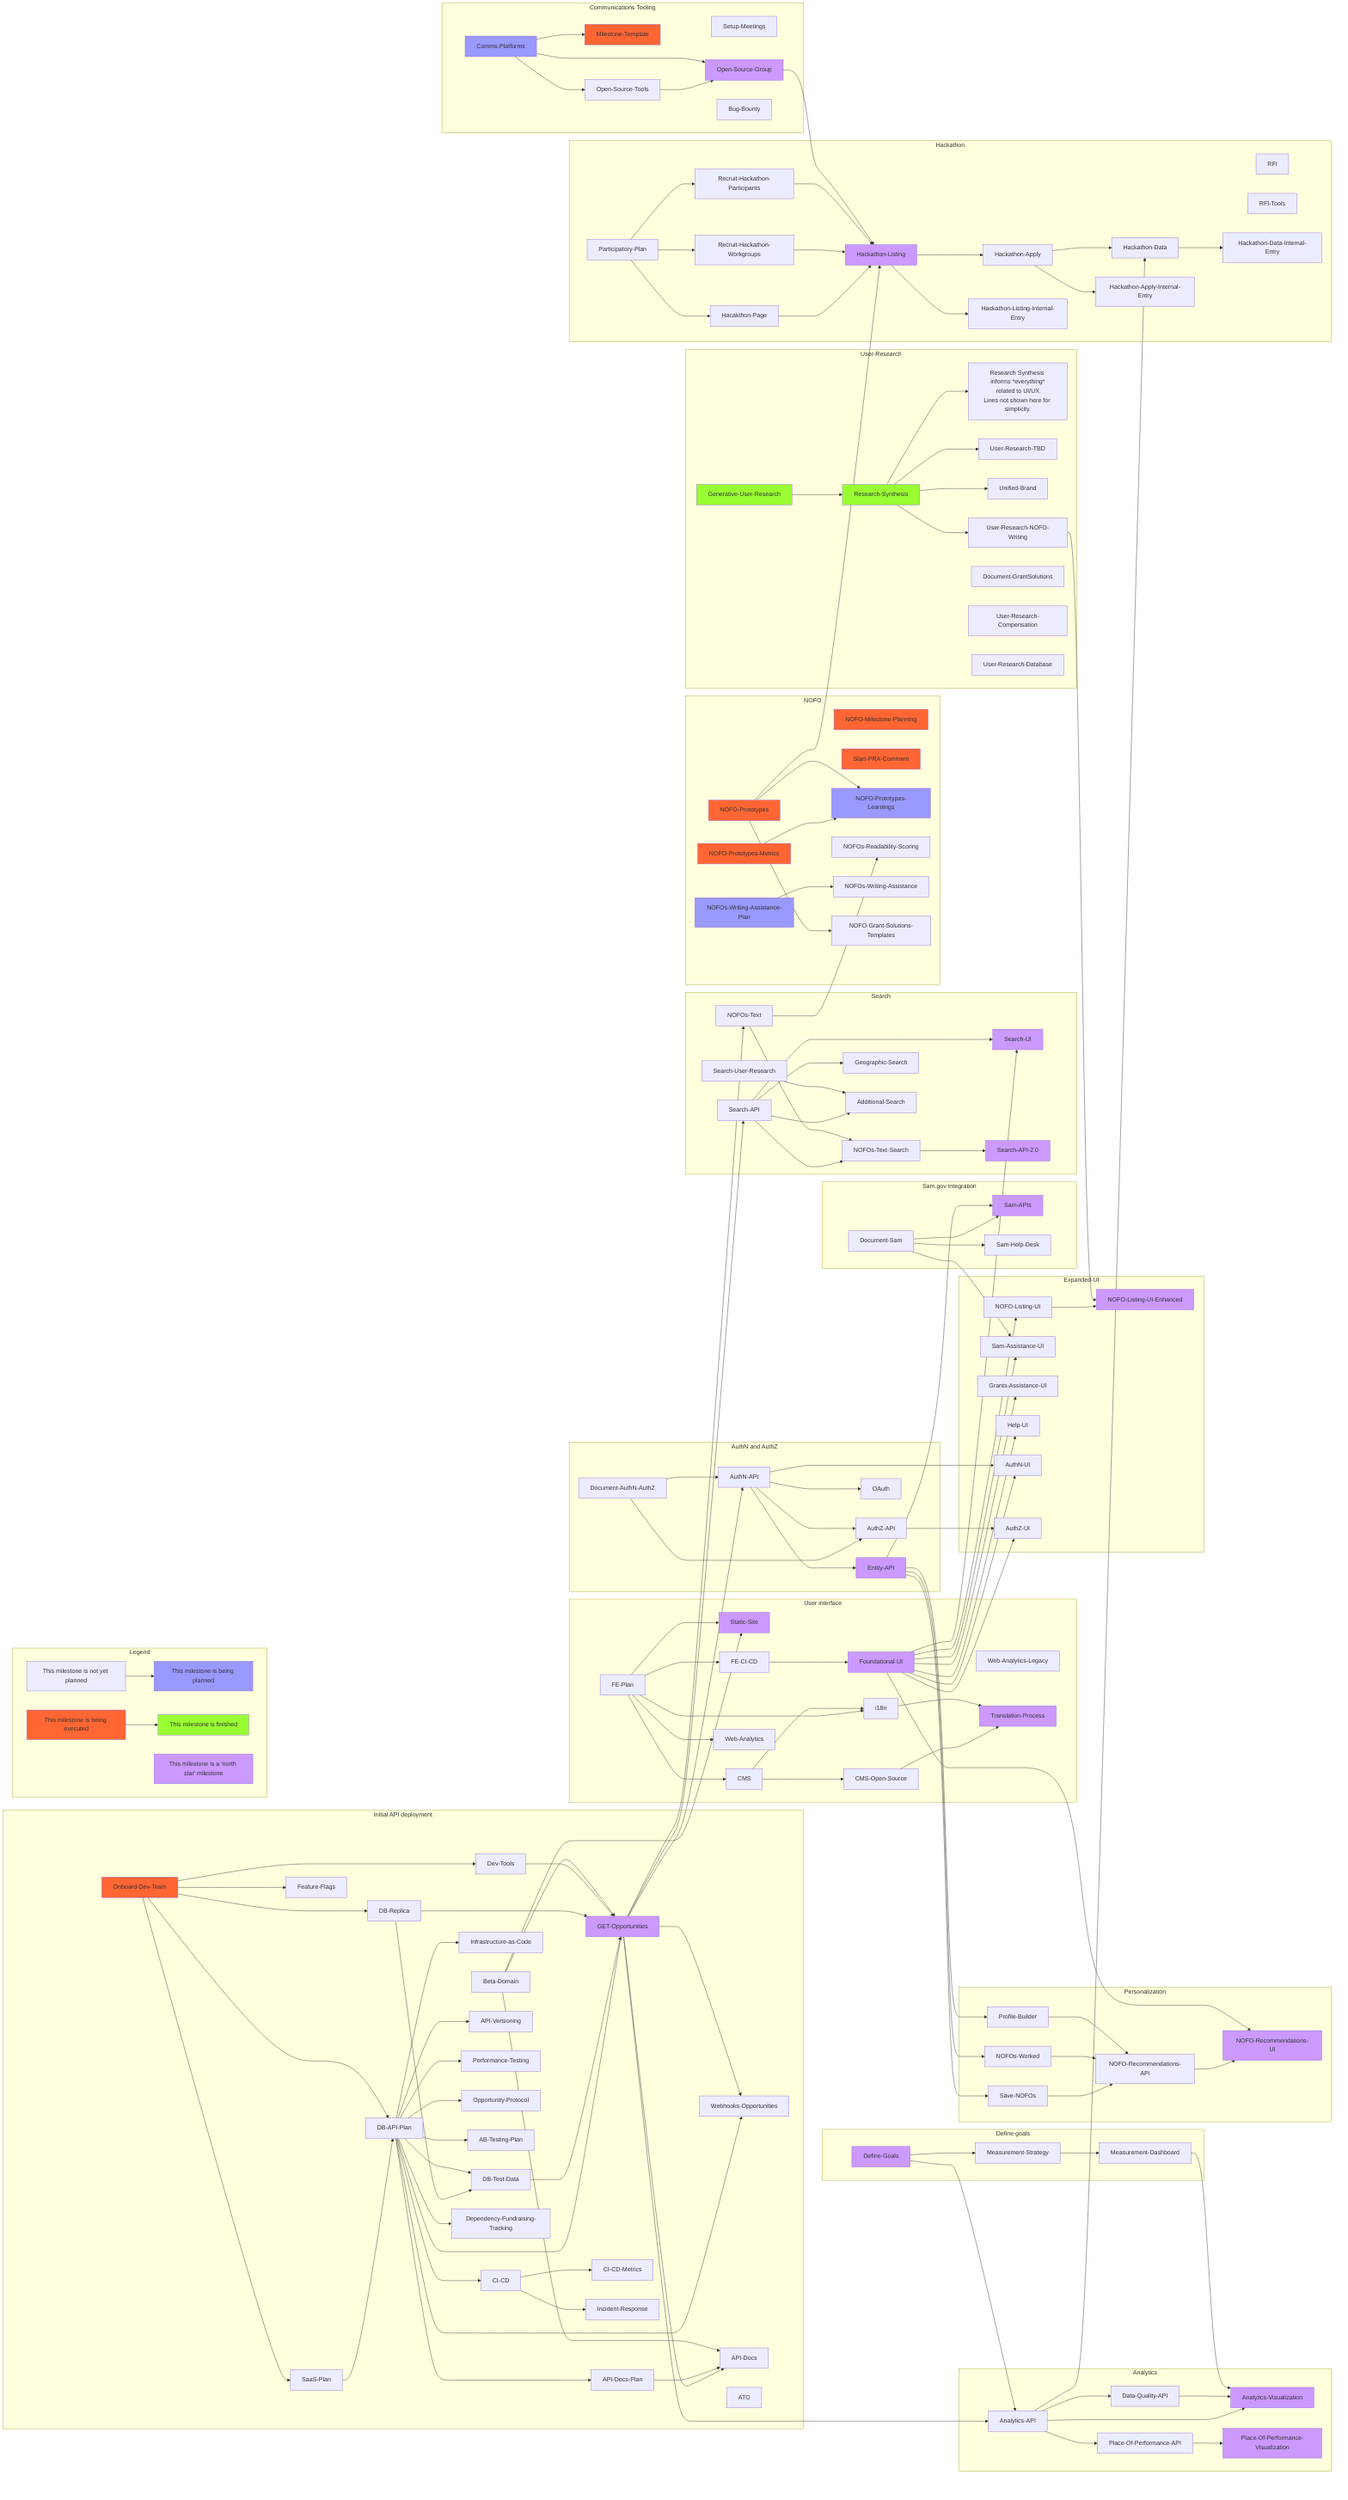 %% A note on syntax:
%% 1. Since node IDs cannot have spaces, prefer to give each milestone a short name with any spaces replaced by `-`. For instance, "Development Tools Implemented" becomes "Dev-Tools".

%% For unclear reasons, PyCharm's mermaid editor does not support title attributes. Comment on or off the title as needed.

%% ---
%% title: Grants.gov modernization milestones
%% ---

%% Diagram is oriented left-to-right ("LR") rather than top-to-bottom

flowchart LR

    subgraph NOFO
        NOFO-Milestone-Planning:::executing
        NOFO-Prototypes:::executing
        Start-PRA-Comment:::executing
        NOFO-Prototypes-Metrics:::executing
        NOFO-Prototypes-Metrics & NOFO-Prototypes -->
        NOFO-Prototypes-Learnings:::planning
        NOFOs-Readability-Scoring
        NOFOs-Writing-Assistance-Plan:::planning --> NOFOs-Writing-Assistance
        NOFO-Grant-Solutions-Templates
        NOFO-Prototypes --> NOFO-Grant-Solutions-Templates
    end

    subgraph Personalization
        Save-NOFOs
        NOFOs-Worked
        Profile-Builder
        Save-NOFOs & NOFOs-Worked & Profile-Builder --> NOFO-Recommendations-API
        NOFO-Recommendations-API --> NOFO-Recommendations-UI:::northStar
    end

    subgraph User-Research
        Research-Synthesis
        Generative-User-Research:::finished --> Research-Synthesis:::finished
        Research-Synthesis --> ev1[Research Synthesis informs *everything*\n related to UI/UX.\nLines not shown here for simplicity.]
        Research-Synthesis --> User-Research-TBD
        Research-Synthesis --> Unified-Brand
        Research-Synthesis --> User-Research-NOFO-Writing
        Document-GrantSolutions
        User-Research-Compensation
        User-Research-Database
    end

    subgraph Sam.gov integration
        Document-Sam
        Document-Sam --> Sam-APIs:::northStar
        Document-Sam --> Sam-Help-Desk
    end

    subgraph Search
        Search-API
        NOFOs-Text
        Search-API --> Search-UI:::northStar
        Search-API --> NOFOs-Text-Search
        Search-API --> Geographic-Search
        Search-User-Research
        Search-API & Search-User-Research --> Additional-Search
        NOFOs-Text --> NOFOs-Text-Search
        NOFOs-Text --> NOFOs-Readability-Scoring
        NOFOs-Text-Search --> Search-API-2.0:::northStar
    end

    subgraph AuthN and AuthZ
        Document-AuthN-AuthZ
        Document-AuthN-AuthZ --> AuthN-API
        Document-AuthN-AuthZ --> AuthZ-API
        AuthN-API --> AuthZ-API
        AuthN-API --> OAuth
        AuthN-API --> Entity-API:::northStar
        Entity-API --> Sam-APIs
        Entity-API --> Save-NOFOs
        Entity-API --> NOFOs-Worked
        Entity-API --> Profile-Builder
    end

    subgraph User interface
        Web-Analytics-Legacy
        FE-Plan
        FE-Plan --> Static-Site:::northStar
        FE-CI-CD
        FE-Plan --> FE-CI-CD
        FE-Plan --> CMS
        FE-Plan --> Web-Analytics
        FE-Plan & CMS --> i18n
        CMS --> CMS-Open-Source
        CMS-Open-Source & i18n --> Translation-Process:::northStar
        FE-CI-CD --> Foundational-UI:::northStar
        Foundational-UI --> Search-UI
        Foundational-UI --> NOFO-Recommendations-UI
    end

    subgraph Expanded-UI
        NOFO-Listing-UI
        NOFO-Listing-UI & User-Research-NOFO-Writing --> NOFO-Listing-UI-Enhanced:::northStar
        Foundational-UI --> NOFO-Listing-UI
        Foundational-UI --> Sam-Assistance-UI
        Document-Sam --> Sam-Assistance-UI
        Foundational-UI --> Grants-Assistance-UI
        Foundational-UI --> Help-UI
        Foundational-UI --> AuthN-UI
        Foundational-UI --> AuthZ-UI
        AuthN-API --> AuthN-UI
        AuthZ-API --> AuthZ-UI
    end

    subgraph Define goals
        Define-Goals:::northStar
        Define-Goals --> Measurement-Strategy
        Measurement-Strategy --> Measurement-Dashboard
    end

    subgraph Analytics
        Analytics-API
        Define-Goals --> Analytics-API
        Analytics-API --> Data-Quality-API
        Analytics-API & Data-Quality-API --> Analytics-Visualization:::northStar
        Measurement-Dashboard --> Analytics-Visualization
        Analytics-API --> Place-Of-Performance-API
        Place-Of-Performance-API --> Place-Of-Performance-Visualization:::northStar
    end

    subgraph Initial API deployment
        Onboard-Dev-Team --> SaaS-Plan
        SaaS-Plan
        SaaS-Plan --> DB-API-Plan
        Onboard-Dev-Team:::executing
        Onboard-Dev-Team --> Dev-Tools
        Onboard-Dev-Team --> DB-API-Plan
        Onboard-Dev-Team --> Feature-Flags
        DB-API-Plan --> API-Docs-Plan
        Onboard-Dev-Team --> DB-Replica
        Beta-Domain
        Beta-Domain --> Static-Site
        DB-API-Plan --> Infrastructure-as-Code
        DB-Replica & DB-API-Plan --> DB-Test-Data
        DB-API-Plan & DB-Test-Data & DB-Replica & Dev-Tools & Beta-Domain --> GET-Opportunities:::northStar
        DB-API-Plan & GET-Opportunities --> Webhooks-Opportunities
        GET-Opportunities --> API-Docs
        GET-Opportunities --> AuthN-API
        GET-Opportunities --> Analytics-API
        API-Docs-Plan & Beta-Domain --> API-Docs
        DB-API-Plan --> API-Versioning
        DB-API-Plan --> Performance-Testing
        DB-API-Plan --> Opportunity-Protocol
        DB-API-Plan--> AB-Testing-Plan
        ATO
        CI-CD
        DB-API-Plan --> CI-CD
        CI-CD --> CI-CD-Metrics
        CI-CD --> Incident-Response
        DB-API-Plan --> Dependency-Fundraising-Tracking
        GET-Opportunities --> Search-API
        GET-Opportunities --> NOFOs-Text
    end

    subgraph Hackathon
        Participatory-Plan
        Participatory-Plan --> Hacakthon-Page
        Hackathon-Data
        Hackathon-Listing:::northStar
        Participatory-Plan --> Recruit-Hackathon-Workgroups
        Participatory-Plan --> Recruit-Hackathon-Participants
        RFI
        RFI-Tools
        Hacakthon-Page & NOFO-Prototypes --> Hackathon-Listing
        Recruit-Hackathon-Workgroups & Recruit-Hackathon-Participants --> Hackathon-Listing
        Hackathon-Listing --> Hackathon-Apply
        Hackathon-Listing --> Hackathon-Listing-Internal-Entry
        Hackathon-Apply --> Hackathon-Data
        Hackathon-Apply --> Hackathon-Apply-Internal-Entry
        Analytics-API --> Hackathon-Data
        Hackathon-Data --> Hackathon-Data-Internal-Entry
    end

    subgraph Communications Tooling
        Setup-Meetings
        Comms-Platforms:::planning --> Milestone-Template:::executing
        Comms-Platforms --> Open-Source-Tools
        Open-Source-Tools & Comms-Platforms --> Open-Source-Group:::northStar
        Open-Source-Group --> Hackathon-Listing
        Bug-Bounty
    end

    subgraph Legend
        direction LR
        a4[This milestone is not yet planned] --> a3[This milestone is being planned]:::planning
        a2[This milestone is being executed]:::executing --> a1[This milestone is finished]:::finished
        a5[This milestone is a 'north star' milestone]:::northStar
    end


    %% Define some styles
    classDef planning fill:#9999FF
    classDef executing fill:#FF6633
    classDef finished fill:#99FF33
    classDef northStar fill:#cc99ff